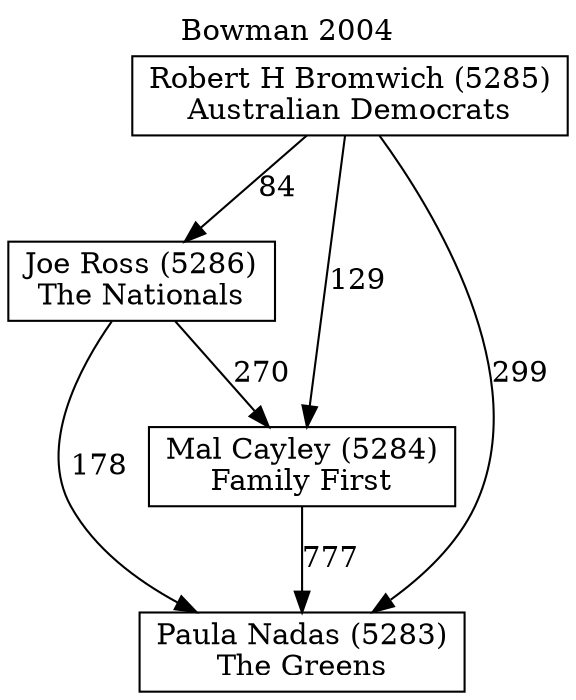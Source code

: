 // House preference flow
digraph "Paula Nadas (5283)_Bowman_2004" {
	graph [label="Bowman 2004" labelloc=t mclimit=10]
	node [shape=box]
	"Joe Ross (5286)" [label="Joe Ross (5286)
The Nationals"]
	"Mal Cayley (5284)" [label="Mal Cayley (5284)
Family First"]
	"Paula Nadas (5283)" [label="Paula Nadas (5283)
The Greens"]
	"Robert H Bromwich (5285)" [label="Robert H Bromwich (5285)
Australian Democrats"]
	"Joe Ross (5286)" -> "Mal Cayley (5284)" [label=270]
	"Joe Ross (5286)" -> "Paula Nadas (5283)" [label=178]
	"Mal Cayley (5284)" -> "Paula Nadas (5283)" [label=777]
	"Robert H Bromwich (5285)" -> "Joe Ross (5286)" [label=84]
	"Robert H Bromwich (5285)" -> "Mal Cayley (5284)" [label=129]
	"Robert H Bromwich (5285)" -> "Paula Nadas (5283)" [label=299]
}
